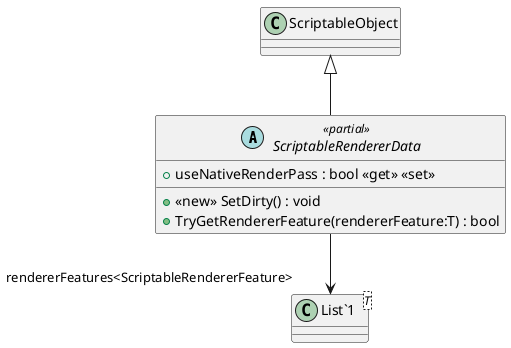 @startuml
abstract class ScriptableRendererData <<partial>> {
    + <<new>> SetDirty() : void
    + useNativeRenderPass : bool <<get>> <<set>>
    + TryGetRendererFeature(rendererFeature:T) : bool
}
class "List`1"<T> {
}
ScriptableObject <|-- ScriptableRendererData
ScriptableRendererData --> "rendererFeatures<ScriptableRendererFeature>" "List`1"
@enduml
